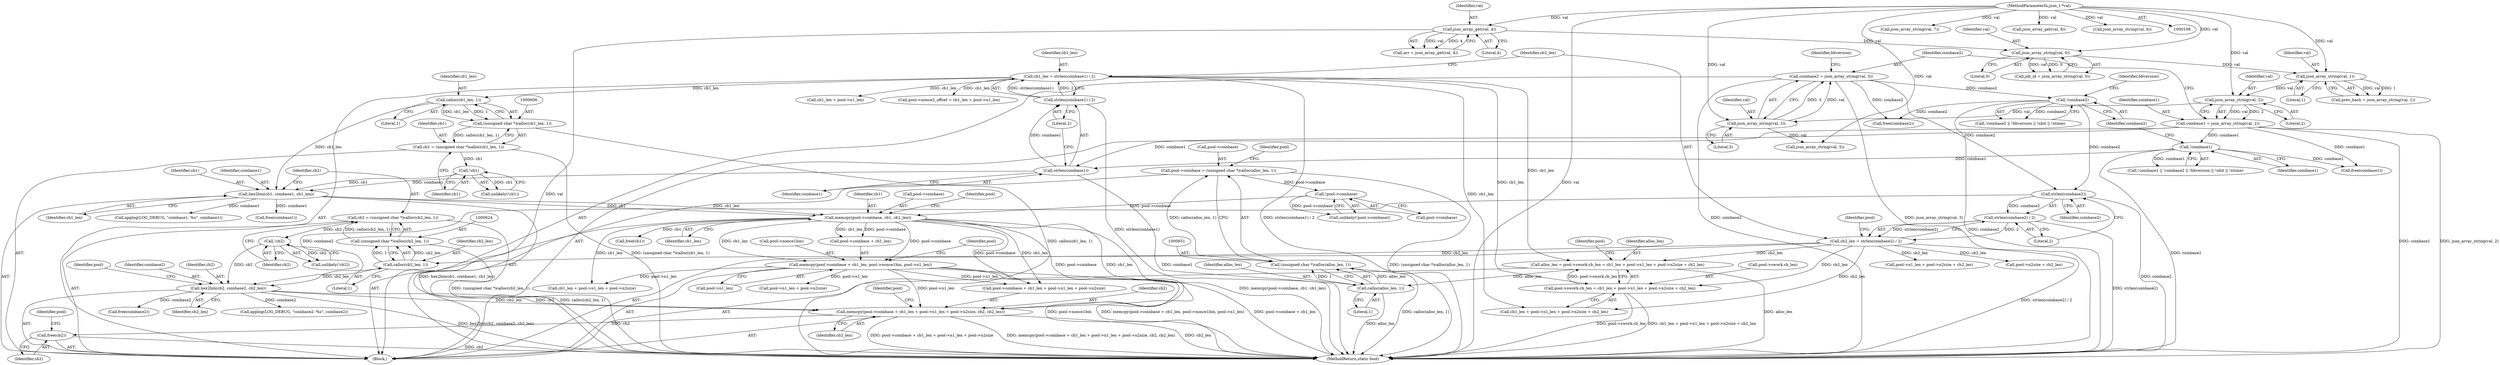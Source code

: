 digraph "0_sgminer_910c36089940e81fb85c65b8e63dcd2fac71470c@API" {
"1000747" [label="(Call,free(cb2))"];
"1000682" [label="(Call,memcpy(pool->coinbase + cb1_len + pool->n1_len + pool->n2size, cb2, cb2_len))"];
"1000664" [label="(Call,memcpy(pool->coinbase, cb1, cb1_len))"];
"1000657" [label="(Call,!pool->coinbase)"];
"1000646" [label="(Call,pool->coinbase = (unsigned char *)calloc(alloc_len, 1))"];
"1000650" [label="(Call,(unsigned char *)calloc(alloc_len, 1))"];
"1000652" [label="(Call,calloc(alloc_len, 1))"];
"1000331" [label="(Call,alloc_len = pool->swork.cb_len = cb1_len + pool->n1_len + pool->n2size + cb2_len)"];
"1000333" [label="(Call,pool->swork.cb_len = cb1_len + pool->n1_len + pool->n2size + cb2_len)"];
"1000291" [label="(Call,cb1_len = strlen(coinbase1) / 2)"];
"1000293" [label="(Call,strlen(coinbase1) / 2)"];
"1000294" [label="(Call,strlen(coinbase1))"];
"1000199" [label="(Call,!coinbase1)"];
"1000160" [label="(Call,coinbase1 = json_array_string(val, 2))"];
"1000162" [label="(Call,json_array_string(val, 2))"];
"1000157" [label="(Call,json_array_string(val, 1))"];
"1000152" [label="(Call,json_array_string(val, 0))"];
"1000135" [label="(Call,json_array_get(val, 4))"];
"1000110" [label="(MethodParameterIn,json_t *val)"];
"1000297" [label="(Call,cb2_len = strlen(coinbase2) / 2)"];
"1000299" [label="(Call,strlen(coinbase2) / 2)"];
"1000300" [label="(Call,strlen(coinbase2))"];
"1000165" [label="(Call,coinbase2 = json_array_string(val, 3))"];
"1000167" [label="(Call,json_array_string(val, 3))"];
"1000202" [label="(Call,!coinbase2)"];
"1000617" [label="(Call,hex2bin(cb1, coinbase1, cb1_len))"];
"1000612" [label="(Call,!cb1)"];
"1000603" [label="(Call,cb1 = (unsigned char *)calloc(cb1_len, 1))"];
"1000605" [label="(Call,(unsigned char *)calloc(cb1_len, 1))"];
"1000607" [label="(Call,calloc(cb1_len, 1))"];
"1000670" [label="(Call,memcpy(pool->coinbase + cb1_len, pool->nonce1bin, pool->n1_len))"];
"1000635" [label="(Call,hex2bin(cb2, coinbase2, cb2_len))"];
"1000630" [label="(Call,!cb2)"];
"1000621" [label="(Call,cb2 = (unsigned char *)calloc(cb2_len, 1))"];
"1000623" [label="(Call,(unsigned char *)calloc(cb2_len, 1))"];
"1000625" [label="(Call,calloc(cb2_len, 1))"];
"1000620" [label="(Identifier,cb1_len)"];
"1000687" [label="(Call,cb1_len + pool->n1_len + pool->n2size)"];
"1000198" [label="(Call,!coinbase1 || !coinbase2 || !bbversion || !nbit || !ntime)"];
"1000182" [label="(Call,json_array_string(val, 7))"];
"1000199" [label="(Call,!coinbase1)"];
"1000714" [label="(Call,applog(LOG_DEBUG, \"coinbase1: %s\", coinbase1))"];
"1000295" [label="(Identifier,coinbase1)"];
"1000168" [label="(Identifier,val)"];
"1000154" [label="(Literal,0)"];
"1000135" [label="(Call,json_array_get(val, 4))"];
"1000689" [label="(Call,pool->n1_len + pool->n2size)"];
"1000164" [label="(Literal,2)"];
"1000345" [label="(Call,pool->n2size + cb2_len)"];
"1000653" [label="(Identifier,alloc_len)"];
"1000658" [label="(Call,pool->coinbase)"];
"1000696" [label="(Identifier,cb2)"];
"1000612" [label="(Call,!cb1)"];
"1000301" [label="(Identifier,coinbase2)"];
"1000133" [label="(Call,arr = json_array_get(val, 4))"];
"1000652" [label="(Call,calloc(alloc_len, 1))"];
"1000110" [label="(MethodParameterIn,json_t *val)"];
"1000171" [label="(Identifier,bbversion)"];
"1000741" [label="(Call,free(coinbase1))"];
"1000613" [label="(Identifier,cb1)"];
"1000625" [label="(Call,calloc(cb2_len, 1))"];
"1000306" [label="(Identifier,pool)"];
"1000160" [label="(Call,coinbase1 = json_array_string(val, 2))"];
"1000669" [label="(Identifier,cb1_len)"];
"1000169" [label="(Literal,3)"];
"1000206" [label="(Identifier,bbversion)"];
"1000641" [label="(Identifier,pool)"];
"1000334" [label="(Call,pool->swork.cb_len)"];
"1000629" [label="(Call,unlikely(!cb2))"];
"1000200" [label="(Identifier,coinbase1)"];
"1000136" [label="(Identifier,val)"];
"1000685" [label="(Identifier,pool)"];
"1000670" [label="(Call,memcpy(pool->coinbase + cb1_len, pool->nonce1bin, pool->n1_len))"];
"1000150" [label="(Call,job_id = json_array_string(val, 0))"];
"1000646" [label="(Call,pool->coinbase = (unsigned char *)calloc(alloc_len, 1))"];
"1000161" [label="(Identifier,coinbase1)"];
"1000296" [label="(Literal,2)"];
"1000167" [label="(Call,json_array_string(val, 3))"];
"1000201" [label="(Call,!coinbase2 || !bbversion || !nbit || !ntime)"];
"1000609" [label="(Literal,1)"];
"1000605" [label="(Call,(unsigned char *)calloc(cb1_len, 1))"];
"1000111" [label="(Block,)"];
"1000298" [label="(Identifier,cb2_len)"];
"1000718" [label="(Call,applog(LOG_DEBUG, \"coinbase2: %s\", coinbase2))"];
"1000354" [label="(Call,cb1_len + pool->n1_len)"];
"1000657" [label="(Call,!pool->coinbase)"];
"1000227" [label="(Call,free(coinbase2))"];
"1000158" [label="(Identifier,val)"];
"1000607" [label="(Call,calloc(cb1_len, 1))"];
"1000745" [label="(Call,free(cb1))"];
"1000299" [label="(Call,strlen(coinbase2) / 2)"];
"1000302" [label="(Literal,2)"];
"1000627" [label="(Literal,1)"];
"1000768" [label="(MethodReturn,static bool)"];
"1000162" [label="(Call,json_array_string(val, 2))"];
"1000621" [label="(Call,cb2 = (unsigned char *)calloc(cb2_len, 1))"];
"1000172" [label="(Call,json_array_string(val, 5))"];
"1000333" [label="(Call,pool->swork.cb_len = cb1_len + pool->n1_len + pool->n2size + cb2_len)"];
"1000679" [label="(Call,pool->n1_len)"];
"1000673" [label="(Identifier,pool)"];
"1000603" [label="(Call,cb1 = (unsigned char *)calloc(cb1_len, 1))"];
"1000188" [label="(Call,json_array_get(val, 8))"];
"1000747" [label="(Call,free(cb2))"];
"1000619" [label="(Identifier,coinbase1)"];
"1000203" [label="(Identifier,coinbase2)"];
"1000137" [label="(Literal,4)"];
"1000622" [label="(Identifier,cb2)"];
"1000676" [label="(Call,pool->nonce1bin)"];
"1000223" [label="(Call,free(coinbase1))"];
"1000631" [label="(Identifier,cb2)"];
"1000202" [label="(Call,!coinbase2)"];
"1000177" [label="(Call,json_array_string(val, 6))"];
"1000630" [label="(Call,!cb2)"];
"1000157" [label="(Call,json_array_string(val, 1))"];
"1000331" [label="(Call,alloc_len = pool->swork.cb_len = cb1_len + pool->n1_len + pool->n2size + cb2_len)"];
"1000339" [label="(Call,cb1_len + pool->n1_len + pool->n2size + cb2_len)"];
"1000671" [label="(Call,pool->coinbase + cb1_len)"];
"1000291" [label="(Call,cb1_len = strlen(coinbase1) / 2)"];
"1000618" [label="(Identifier,cb1)"];
"1000682" [label="(Call,memcpy(pool->coinbase + cb1_len + pool->n1_len + pool->n2size, cb2, cb2_len))"];
"1000743" [label="(Call,free(coinbase2))"];
"1000668" [label="(Identifier,cb1)"];
"1000611" [label="(Call,unlikely(!cb1))"];
"1000647" [label="(Call,pool->coinbase)"];
"1000697" [label="(Identifier,cb2_len)"];
"1000659" [label="(Identifier,pool)"];
"1000638" [label="(Identifier,cb2_len)"];
"1000293" [label="(Call,strlen(coinbase1) / 2)"];
"1000155" [label="(Call,prev_hash = json_array_string(val, 1))"];
"1000166" [label="(Identifier,coinbase2)"];
"1000656" [label="(Call,unlikely(!pool->coinbase))"];
"1000350" [label="(Call,pool->nonce2_offset = cb1_len + pool->n1_len)"];
"1000626" [label="(Identifier,cb2_len)"];
"1000163" [label="(Identifier,val)"];
"1000352" [label="(Identifier,pool)"];
"1000153" [label="(Identifier,val)"];
"1000152" [label="(Call,json_array_string(val, 0))"];
"1000637" [label="(Identifier,coinbase2)"];
"1000650" [label="(Call,(unsigned char *)calloc(alloc_len, 1))"];
"1000617" [label="(Call,hex2bin(cb1, coinbase1, cb1_len))"];
"1000623" [label="(Call,(unsigned char *)calloc(cb2_len, 1))"];
"1000654" [label="(Literal,1)"];
"1000636" [label="(Identifier,cb2)"];
"1000341" [label="(Call,pool->n1_len + pool->n2size + cb2_len)"];
"1000665" [label="(Call,pool->coinbase)"];
"1000664" [label="(Call,memcpy(pool->coinbase, cb1, cb1_len))"];
"1000292" [label="(Identifier,cb1_len)"];
"1000159" [label="(Literal,1)"];
"1000751" [label="(Identifier,pool)"];
"1000604" [label="(Identifier,cb1)"];
"1000683" [label="(Call,pool->coinbase + cb1_len + pool->n1_len + pool->n2size)"];
"1000635" [label="(Call,hex2bin(cb2, coinbase2, cb2_len))"];
"1000300" [label="(Call,strlen(coinbase2))"];
"1000701" [label="(Identifier,pool)"];
"1000165" [label="(Call,coinbase2 = json_array_string(val, 3))"];
"1000748" [label="(Identifier,cb2)"];
"1000332" [label="(Identifier,alloc_len)"];
"1000294" [label="(Call,strlen(coinbase1))"];
"1000608" [label="(Identifier,cb1_len)"];
"1000297" [label="(Call,cb2_len = strlen(coinbase2) / 2)"];
"1000747" -> "1000111"  [label="AST: "];
"1000747" -> "1000748"  [label="CFG: "];
"1000748" -> "1000747"  [label="AST: "];
"1000751" -> "1000747"  [label="CFG: "];
"1000747" -> "1000768"  [label="DDG: cb2"];
"1000682" -> "1000747"  [label="DDG: cb2"];
"1000682" -> "1000111"  [label="AST: "];
"1000682" -> "1000697"  [label="CFG: "];
"1000683" -> "1000682"  [label="AST: "];
"1000696" -> "1000682"  [label="AST: "];
"1000697" -> "1000682"  [label="AST: "];
"1000701" -> "1000682"  [label="CFG: "];
"1000682" -> "1000768"  [label="DDG: memcpy(pool->coinbase + cb1_len + pool->n1_len + pool->n2size, cb2, cb2_len)"];
"1000682" -> "1000768"  [label="DDG: cb2_len"];
"1000682" -> "1000768"  [label="DDG: pool->coinbase + cb1_len + pool->n1_len + pool->n2size"];
"1000664" -> "1000682"  [label="DDG: pool->coinbase"];
"1000664" -> "1000682"  [label="DDG: cb1_len"];
"1000670" -> "1000682"  [label="DDG: pool->n1_len"];
"1000635" -> "1000682"  [label="DDG: cb2"];
"1000635" -> "1000682"  [label="DDG: cb2_len"];
"1000664" -> "1000111"  [label="AST: "];
"1000664" -> "1000669"  [label="CFG: "];
"1000665" -> "1000664"  [label="AST: "];
"1000668" -> "1000664"  [label="AST: "];
"1000669" -> "1000664"  [label="AST: "];
"1000673" -> "1000664"  [label="CFG: "];
"1000664" -> "1000768"  [label="DDG: memcpy(pool->coinbase, cb1, cb1_len)"];
"1000657" -> "1000664"  [label="DDG: pool->coinbase"];
"1000617" -> "1000664"  [label="DDG: cb1"];
"1000617" -> "1000664"  [label="DDG: cb1_len"];
"1000664" -> "1000670"  [label="DDG: pool->coinbase"];
"1000664" -> "1000670"  [label="DDG: cb1_len"];
"1000664" -> "1000671"  [label="DDG: pool->coinbase"];
"1000664" -> "1000671"  [label="DDG: cb1_len"];
"1000664" -> "1000683"  [label="DDG: pool->coinbase"];
"1000664" -> "1000683"  [label="DDG: cb1_len"];
"1000664" -> "1000687"  [label="DDG: cb1_len"];
"1000664" -> "1000745"  [label="DDG: cb1"];
"1000657" -> "1000656"  [label="AST: "];
"1000657" -> "1000658"  [label="CFG: "];
"1000658" -> "1000657"  [label="AST: "];
"1000656" -> "1000657"  [label="CFG: "];
"1000657" -> "1000656"  [label="DDG: pool->coinbase"];
"1000646" -> "1000657"  [label="DDG: pool->coinbase"];
"1000646" -> "1000111"  [label="AST: "];
"1000646" -> "1000650"  [label="CFG: "];
"1000647" -> "1000646"  [label="AST: "];
"1000650" -> "1000646"  [label="AST: "];
"1000659" -> "1000646"  [label="CFG: "];
"1000646" -> "1000768"  [label="DDG: (unsigned char *)calloc(alloc_len, 1)"];
"1000650" -> "1000646"  [label="DDG: calloc(alloc_len, 1)"];
"1000650" -> "1000652"  [label="CFG: "];
"1000651" -> "1000650"  [label="AST: "];
"1000652" -> "1000650"  [label="AST: "];
"1000650" -> "1000768"  [label="DDG: calloc(alloc_len, 1)"];
"1000652" -> "1000650"  [label="DDG: alloc_len"];
"1000652" -> "1000650"  [label="DDG: 1"];
"1000652" -> "1000654"  [label="CFG: "];
"1000653" -> "1000652"  [label="AST: "];
"1000654" -> "1000652"  [label="AST: "];
"1000652" -> "1000768"  [label="DDG: alloc_len"];
"1000331" -> "1000652"  [label="DDG: alloc_len"];
"1000331" -> "1000111"  [label="AST: "];
"1000331" -> "1000333"  [label="CFG: "];
"1000332" -> "1000331"  [label="AST: "];
"1000333" -> "1000331"  [label="AST: "];
"1000352" -> "1000331"  [label="CFG: "];
"1000331" -> "1000768"  [label="DDG: alloc_len"];
"1000333" -> "1000331"  [label="DDG: pool->swork.cb_len"];
"1000291" -> "1000331"  [label="DDG: cb1_len"];
"1000297" -> "1000331"  [label="DDG: cb2_len"];
"1000333" -> "1000339"  [label="CFG: "];
"1000334" -> "1000333"  [label="AST: "];
"1000339" -> "1000333"  [label="AST: "];
"1000333" -> "1000768"  [label="DDG: pool->swork.cb_len"];
"1000333" -> "1000768"  [label="DDG: cb1_len + pool->n1_len + pool->n2size + cb2_len"];
"1000291" -> "1000333"  [label="DDG: cb1_len"];
"1000297" -> "1000333"  [label="DDG: cb2_len"];
"1000291" -> "1000111"  [label="AST: "];
"1000291" -> "1000293"  [label="CFG: "];
"1000292" -> "1000291"  [label="AST: "];
"1000293" -> "1000291"  [label="AST: "];
"1000298" -> "1000291"  [label="CFG: "];
"1000291" -> "1000768"  [label="DDG: strlen(coinbase1) / 2"];
"1000293" -> "1000291"  [label="DDG: strlen(coinbase1)"];
"1000293" -> "1000291"  [label="DDG: 2"];
"1000291" -> "1000339"  [label="DDG: cb1_len"];
"1000291" -> "1000350"  [label="DDG: cb1_len"];
"1000291" -> "1000354"  [label="DDG: cb1_len"];
"1000291" -> "1000607"  [label="DDG: cb1_len"];
"1000293" -> "1000296"  [label="CFG: "];
"1000294" -> "1000293"  [label="AST: "];
"1000296" -> "1000293"  [label="AST: "];
"1000293" -> "1000768"  [label="DDG: strlen(coinbase1)"];
"1000294" -> "1000293"  [label="DDG: coinbase1"];
"1000294" -> "1000295"  [label="CFG: "];
"1000295" -> "1000294"  [label="AST: "];
"1000296" -> "1000294"  [label="CFG: "];
"1000294" -> "1000768"  [label="DDG: coinbase1"];
"1000199" -> "1000294"  [label="DDG: coinbase1"];
"1000160" -> "1000294"  [label="DDG: coinbase1"];
"1000294" -> "1000617"  [label="DDG: coinbase1"];
"1000199" -> "1000198"  [label="AST: "];
"1000199" -> "1000200"  [label="CFG: "];
"1000200" -> "1000199"  [label="AST: "];
"1000203" -> "1000199"  [label="CFG: "];
"1000198" -> "1000199"  [label="CFG: "];
"1000199" -> "1000768"  [label="DDG: coinbase1"];
"1000199" -> "1000198"  [label="DDG: coinbase1"];
"1000160" -> "1000199"  [label="DDG: coinbase1"];
"1000199" -> "1000223"  [label="DDG: coinbase1"];
"1000160" -> "1000111"  [label="AST: "];
"1000160" -> "1000162"  [label="CFG: "];
"1000161" -> "1000160"  [label="AST: "];
"1000162" -> "1000160"  [label="AST: "];
"1000166" -> "1000160"  [label="CFG: "];
"1000160" -> "1000768"  [label="DDG: json_array_string(val, 2)"];
"1000160" -> "1000768"  [label="DDG: coinbase1"];
"1000162" -> "1000160"  [label="DDG: val"];
"1000162" -> "1000160"  [label="DDG: 2"];
"1000160" -> "1000223"  [label="DDG: coinbase1"];
"1000162" -> "1000164"  [label="CFG: "];
"1000163" -> "1000162"  [label="AST: "];
"1000164" -> "1000162"  [label="AST: "];
"1000157" -> "1000162"  [label="DDG: val"];
"1000110" -> "1000162"  [label="DDG: val"];
"1000162" -> "1000167"  [label="DDG: val"];
"1000157" -> "1000155"  [label="AST: "];
"1000157" -> "1000159"  [label="CFG: "];
"1000158" -> "1000157"  [label="AST: "];
"1000159" -> "1000157"  [label="AST: "];
"1000155" -> "1000157"  [label="CFG: "];
"1000157" -> "1000155"  [label="DDG: val"];
"1000157" -> "1000155"  [label="DDG: 1"];
"1000152" -> "1000157"  [label="DDG: val"];
"1000110" -> "1000157"  [label="DDG: val"];
"1000152" -> "1000150"  [label="AST: "];
"1000152" -> "1000154"  [label="CFG: "];
"1000153" -> "1000152"  [label="AST: "];
"1000154" -> "1000152"  [label="AST: "];
"1000150" -> "1000152"  [label="CFG: "];
"1000152" -> "1000150"  [label="DDG: val"];
"1000152" -> "1000150"  [label="DDG: 0"];
"1000135" -> "1000152"  [label="DDG: val"];
"1000110" -> "1000152"  [label="DDG: val"];
"1000135" -> "1000133"  [label="AST: "];
"1000135" -> "1000137"  [label="CFG: "];
"1000136" -> "1000135"  [label="AST: "];
"1000137" -> "1000135"  [label="AST: "];
"1000133" -> "1000135"  [label="CFG: "];
"1000135" -> "1000768"  [label="DDG: val"];
"1000135" -> "1000133"  [label="DDG: val"];
"1000135" -> "1000133"  [label="DDG: 4"];
"1000110" -> "1000135"  [label="DDG: val"];
"1000110" -> "1000108"  [label="AST: "];
"1000110" -> "1000768"  [label="DDG: val"];
"1000110" -> "1000167"  [label="DDG: val"];
"1000110" -> "1000172"  [label="DDG: val"];
"1000110" -> "1000177"  [label="DDG: val"];
"1000110" -> "1000182"  [label="DDG: val"];
"1000110" -> "1000188"  [label="DDG: val"];
"1000297" -> "1000111"  [label="AST: "];
"1000297" -> "1000299"  [label="CFG: "];
"1000298" -> "1000297"  [label="AST: "];
"1000299" -> "1000297"  [label="AST: "];
"1000306" -> "1000297"  [label="CFG: "];
"1000297" -> "1000768"  [label="DDG: strlen(coinbase2) / 2"];
"1000299" -> "1000297"  [label="DDG: strlen(coinbase2)"];
"1000299" -> "1000297"  [label="DDG: 2"];
"1000297" -> "1000339"  [label="DDG: cb2_len"];
"1000297" -> "1000341"  [label="DDG: cb2_len"];
"1000297" -> "1000345"  [label="DDG: cb2_len"];
"1000297" -> "1000625"  [label="DDG: cb2_len"];
"1000299" -> "1000302"  [label="CFG: "];
"1000300" -> "1000299"  [label="AST: "];
"1000302" -> "1000299"  [label="AST: "];
"1000299" -> "1000768"  [label="DDG: strlen(coinbase2)"];
"1000300" -> "1000299"  [label="DDG: coinbase2"];
"1000300" -> "1000301"  [label="CFG: "];
"1000301" -> "1000300"  [label="AST: "];
"1000302" -> "1000300"  [label="CFG: "];
"1000300" -> "1000768"  [label="DDG: coinbase2"];
"1000165" -> "1000300"  [label="DDG: coinbase2"];
"1000202" -> "1000300"  [label="DDG: coinbase2"];
"1000300" -> "1000635"  [label="DDG: coinbase2"];
"1000165" -> "1000111"  [label="AST: "];
"1000165" -> "1000167"  [label="CFG: "];
"1000166" -> "1000165"  [label="AST: "];
"1000167" -> "1000165"  [label="AST: "];
"1000171" -> "1000165"  [label="CFG: "];
"1000165" -> "1000768"  [label="DDG: coinbase2"];
"1000165" -> "1000768"  [label="DDG: json_array_string(val, 3)"];
"1000167" -> "1000165"  [label="DDG: val"];
"1000167" -> "1000165"  [label="DDG: 3"];
"1000165" -> "1000202"  [label="DDG: coinbase2"];
"1000165" -> "1000227"  [label="DDG: coinbase2"];
"1000167" -> "1000169"  [label="CFG: "];
"1000168" -> "1000167"  [label="AST: "];
"1000169" -> "1000167"  [label="AST: "];
"1000167" -> "1000172"  [label="DDG: val"];
"1000202" -> "1000201"  [label="AST: "];
"1000202" -> "1000203"  [label="CFG: "];
"1000203" -> "1000202"  [label="AST: "];
"1000206" -> "1000202"  [label="CFG: "];
"1000201" -> "1000202"  [label="CFG: "];
"1000202" -> "1000768"  [label="DDG: coinbase2"];
"1000202" -> "1000201"  [label="DDG: coinbase2"];
"1000202" -> "1000227"  [label="DDG: coinbase2"];
"1000617" -> "1000111"  [label="AST: "];
"1000617" -> "1000620"  [label="CFG: "];
"1000618" -> "1000617"  [label="AST: "];
"1000619" -> "1000617"  [label="AST: "];
"1000620" -> "1000617"  [label="AST: "];
"1000622" -> "1000617"  [label="CFG: "];
"1000617" -> "1000768"  [label="DDG: hex2bin(cb1, coinbase1, cb1_len)"];
"1000612" -> "1000617"  [label="DDG: cb1"];
"1000607" -> "1000617"  [label="DDG: cb1_len"];
"1000617" -> "1000714"  [label="DDG: coinbase1"];
"1000617" -> "1000741"  [label="DDG: coinbase1"];
"1000612" -> "1000611"  [label="AST: "];
"1000612" -> "1000613"  [label="CFG: "];
"1000613" -> "1000612"  [label="AST: "];
"1000611" -> "1000612"  [label="CFG: "];
"1000612" -> "1000611"  [label="DDG: cb1"];
"1000603" -> "1000612"  [label="DDG: cb1"];
"1000603" -> "1000111"  [label="AST: "];
"1000603" -> "1000605"  [label="CFG: "];
"1000604" -> "1000603"  [label="AST: "];
"1000605" -> "1000603"  [label="AST: "];
"1000613" -> "1000603"  [label="CFG: "];
"1000603" -> "1000768"  [label="DDG: (unsigned char *)calloc(cb1_len, 1)"];
"1000605" -> "1000603"  [label="DDG: calloc(cb1_len, 1)"];
"1000605" -> "1000607"  [label="CFG: "];
"1000606" -> "1000605"  [label="AST: "];
"1000607" -> "1000605"  [label="AST: "];
"1000605" -> "1000768"  [label="DDG: calloc(cb1_len, 1)"];
"1000607" -> "1000605"  [label="DDG: cb1_len"];
"1000607" -> "1000605"  [label="DDG: 1"];
"1000607" -> "1000609"  [label="CFG: "];
"1000608" -> "1000607"  [label="AST: "];
"1000609" -> "1000607"  [label="AST: "];
"1000670" -> "1000111"  [label="AST: "];
"1000670" -> "1000679"  [label="CFG: "];
"1000671" -> "1000670"  [label="AST: "];
"1000676" -> "1000670"  [label="AST: "];
"1000679" -> "1000670"  [label="AST: "];
"1000685" -> "1000670"  [label="CFG: "];
"1000670" -> "1000768"  [label="DDG: pool->nonce1bin"];
"1000670" -> "1000768"  [label="DDG: memcpy(pool->coinbase + cb1_len, pool->nonce1bin, pool->n1_len)"];
"1000670" -> "1000768"  [label="DDG: pool->coinbase + cb1_len"];
"1000670" -> "1000683"  [label="DDG: pool->n1_len"];
"1000670" -> "1000687"  [label="DDG: pool->n1_len"];
"1000670" -> "1000689"  [label="DDG: pool->n1_len"];
"1000635" -> "1000111"  [label="AST: "];
"1000635" -> "1000638"  [label="CFG: "];
"1000636" -> "1000635"  [label="AST: "];
"1000637" -> "1000635"  [label="AST: "];
"1000638" -> "1000635"  [label="AST: "];
"1000641" -> "1000635"  [label="CFG: "];
"1000635" -> "1000768"  [label="DDG: hex2bin(cb2, coinbase2, cb2_len)"];
"1000630" -> "1000635"  [label="DDG: cb2"];
"1000625" -> "1000635"  [label="DDG: cb2_len"];
"1000635" -> "1000718"  [label="DDG: coinbase2"];
"1000635" -> "1000743"  [label="DDG: coinbase2"];
"1000630" -> "1000629"  [label="AST: "];
"1000630" -> "1000631"  [label="CFG: "];
"1000631" -> "1000630"  [label="AST: "];
"1000629" -> "1000630"  [label="CFG: "];
"1000630" -> "1000629"  [label="DDG: cb2"];
"1000621" -> "1000630"  [label="DDG: cb2"];
"1000621" -> "1000111"  [label="AST: "];
"1000621" -> "1000623"  [label="CFG: "];
"1000622" -> "1000621"  [label="AST: "];
"1000623" -> "1000621"  [label="AST: "];
"1000631" -> "1000621"  [label="CFG: "];
"1000621" -> "1000768"  [label="DDG: (unsigned char *)calloc(cb2_len, 1)"];
"1000623" -> "1000621"  [label="DDG: calloc(cb2_len, 1)"];
"1000623" -> "1000625"  [label="CFG: "];
"1000624" -> "1000623"  [label="AST: "];
"1000625" -> "1000623"  [label="AST: "];
"1000623" -> "1000768"  [label="DDG: calloc(cb2_len, 1)"];
"1000625" -> "1000623"  [label="DDG: cb2_len"];
"1000625" -> "1000623"  [label="DDG: 1"];
"1000625" -> "1000627"  [label="CFG: "];
"1000626" -> "1000625"  [label="AST: "];
"1000627" -> "1000625"  [label="AST: "];
}
